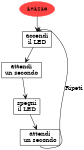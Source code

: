 digraph flusso {
	center = true;

	// se dpi = 800 e inches=1 (size=1) 
	// allora l'immagine sarà larga 800 px!!
	dpi="800";
	size="1";
	shape="box";
    center = "true"
	

	{ rank="same";  };

	// NODI *****************************************/
	node0 [label="inizio", style=filled, color="#ff4444", fontname = "Courier"];
	node1 [label="accendi\nil LED", shape="box"];
    node2 [label="attendi\nun secondo", shape="box"];
    node3 [label="spegni\nil LED", shape="box"];
    node4 [label="attendi\nun secondo", shape="box"];
	
	// EDGES ****************************************/
	
	node0 -> node1 [arrowhead="open"];
	node1 -> node2 [arrowhead="open"];
	node2 -> node3 [arrowhead="open"];
	node3 -> node4 [arrowhead="open"];
 	node4 -> node1 [label="Ripeti", arrowhead="open", tailport="s", headport="n"];
	
/*
node4 -> node5 [arrowhead="open", label="Sì"];
	node5 -> node6 [arrowhead="open"];
	node6 -> node7 [arrowhead="open"];
	node7 -> node8 [arrowhead="open"];
	node8 -> node7 [label="No", arrowhead="open", tailport="e", headport="ne", splines="ortho"];
	node8 -> node9 [label="Sì", arrowhead="open"];
	node9 -> node10[arrowhead="open"];
	node10-> node11[arrowhead="open"];
	node11-> node12[arrowhead="open"];
	node12-> node14[label="No", arrowhead="open", tailport="s"];
	node12-> node13[label="Sì", arrowhead="open", tailport="e"];
	node13-> node14[arrowhead="open"];
	node14-> node15[arrowhead="open"];
*/
}
